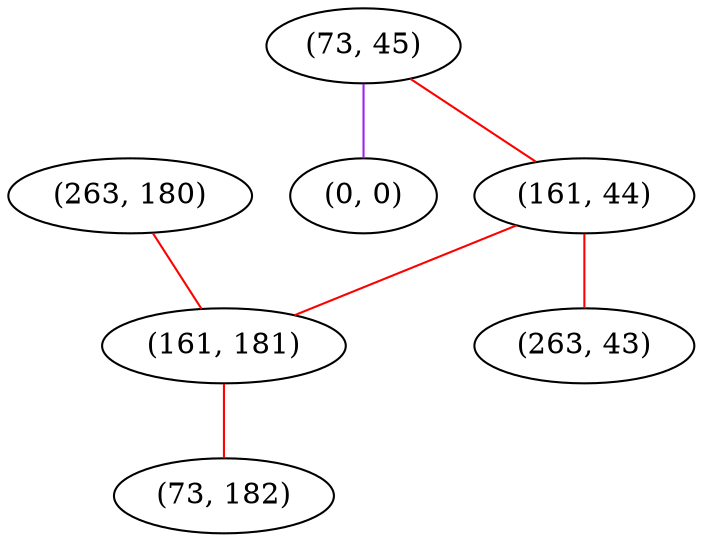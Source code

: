 graph "" {
"(263, 180)";
"(73, 45)";
"(0, 0)";
"(161, 44)";
"(161, 181)";
"(73, 182)";
"(263, 43)";
"(263, 180)" -- "(161, 181)"  [color=red, key=0, weight=1];
"(73, 45)" -- "(0, 0)"  [color=purple, key=0, weight=4];
"(73, 45)" -- "(161, 44)"  [color=red, key=0, weight=1];
"(161, 44)" -- "(263, 43)"  [color=red, key=0, weight=1];
"(161, 44)" -- "(161, 181)"  [color=red, key=0, weight=1];
"(161, 181)" -- "(73, 182)"  [color=red, key=0, weight=1];
}
